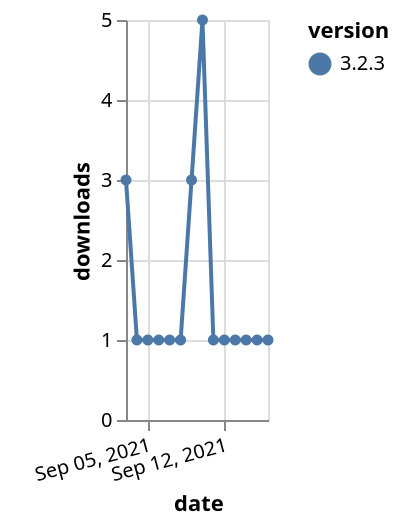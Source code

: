 {"$schema": "https://vega.github.io/schema/vega-lite/v5.json", "description": "A simple bar chart with embedded data.", "data": {"values": [{"date": "2021-09-03", "total": 514, "delta": 3, "version": "3.2.3"}, {"date": "2021-09-04", "total": 515, "delta": 1, "version": "3.2.3"}, {"date": "2021-09-05", "total": 516, "delta": 1, "version": "3.2.3"}, {"date": "2021-09-06", "total": 517, "delta": 1, "version": "3.2.3"}, {"date": "2021-09-07", "total": 518, "delta": 1, "version": "3.2.3"}, {"date": "2021-09-08", "total": 519, "delta": 1, "version": "3.2.3"}, {"date": "2021-09-09", "total": 522, "delta": 3, "version": "3.2.3"}, {"date": "2021-09-10", "total": 527, "delta": 5, "version": "3.2.3"}, {"date": "2021-09-11", "total": 528, "delta": 1, "version": "3.2.3"}, {"date": "2021-09-12", "total": 529, "delta": 1, "version": "3.2.3"}, {"date": "2021-09-13", "total": 530, "delta": 1, "version": "3.2.3"}, {"date": "2021-09-14", "total": 531, "delta": 1, "version": "3.2.3"}, {"date": "2021-09-15", "total": 532, "delta": 1, "version": "3.2.3"}, {"date": "2021-09-16", "total": 533, "delta": 1, "version": "3.2.3"}]}, "width": "container", "mark": {"type": "line", "point": {"filled": true}}, "encoding": {"x": {"field": "date", "type": "temporal", "timeUnit": "yearmonthdate", "title": "date", "axis": {"labelAngle": -15}}, "y": {"field": "delta", "type": "quantitative", "title": "downloads"}, "color": {"field": "version", "type": "nominal"}, "tooltip": {"field": "delta"}}}